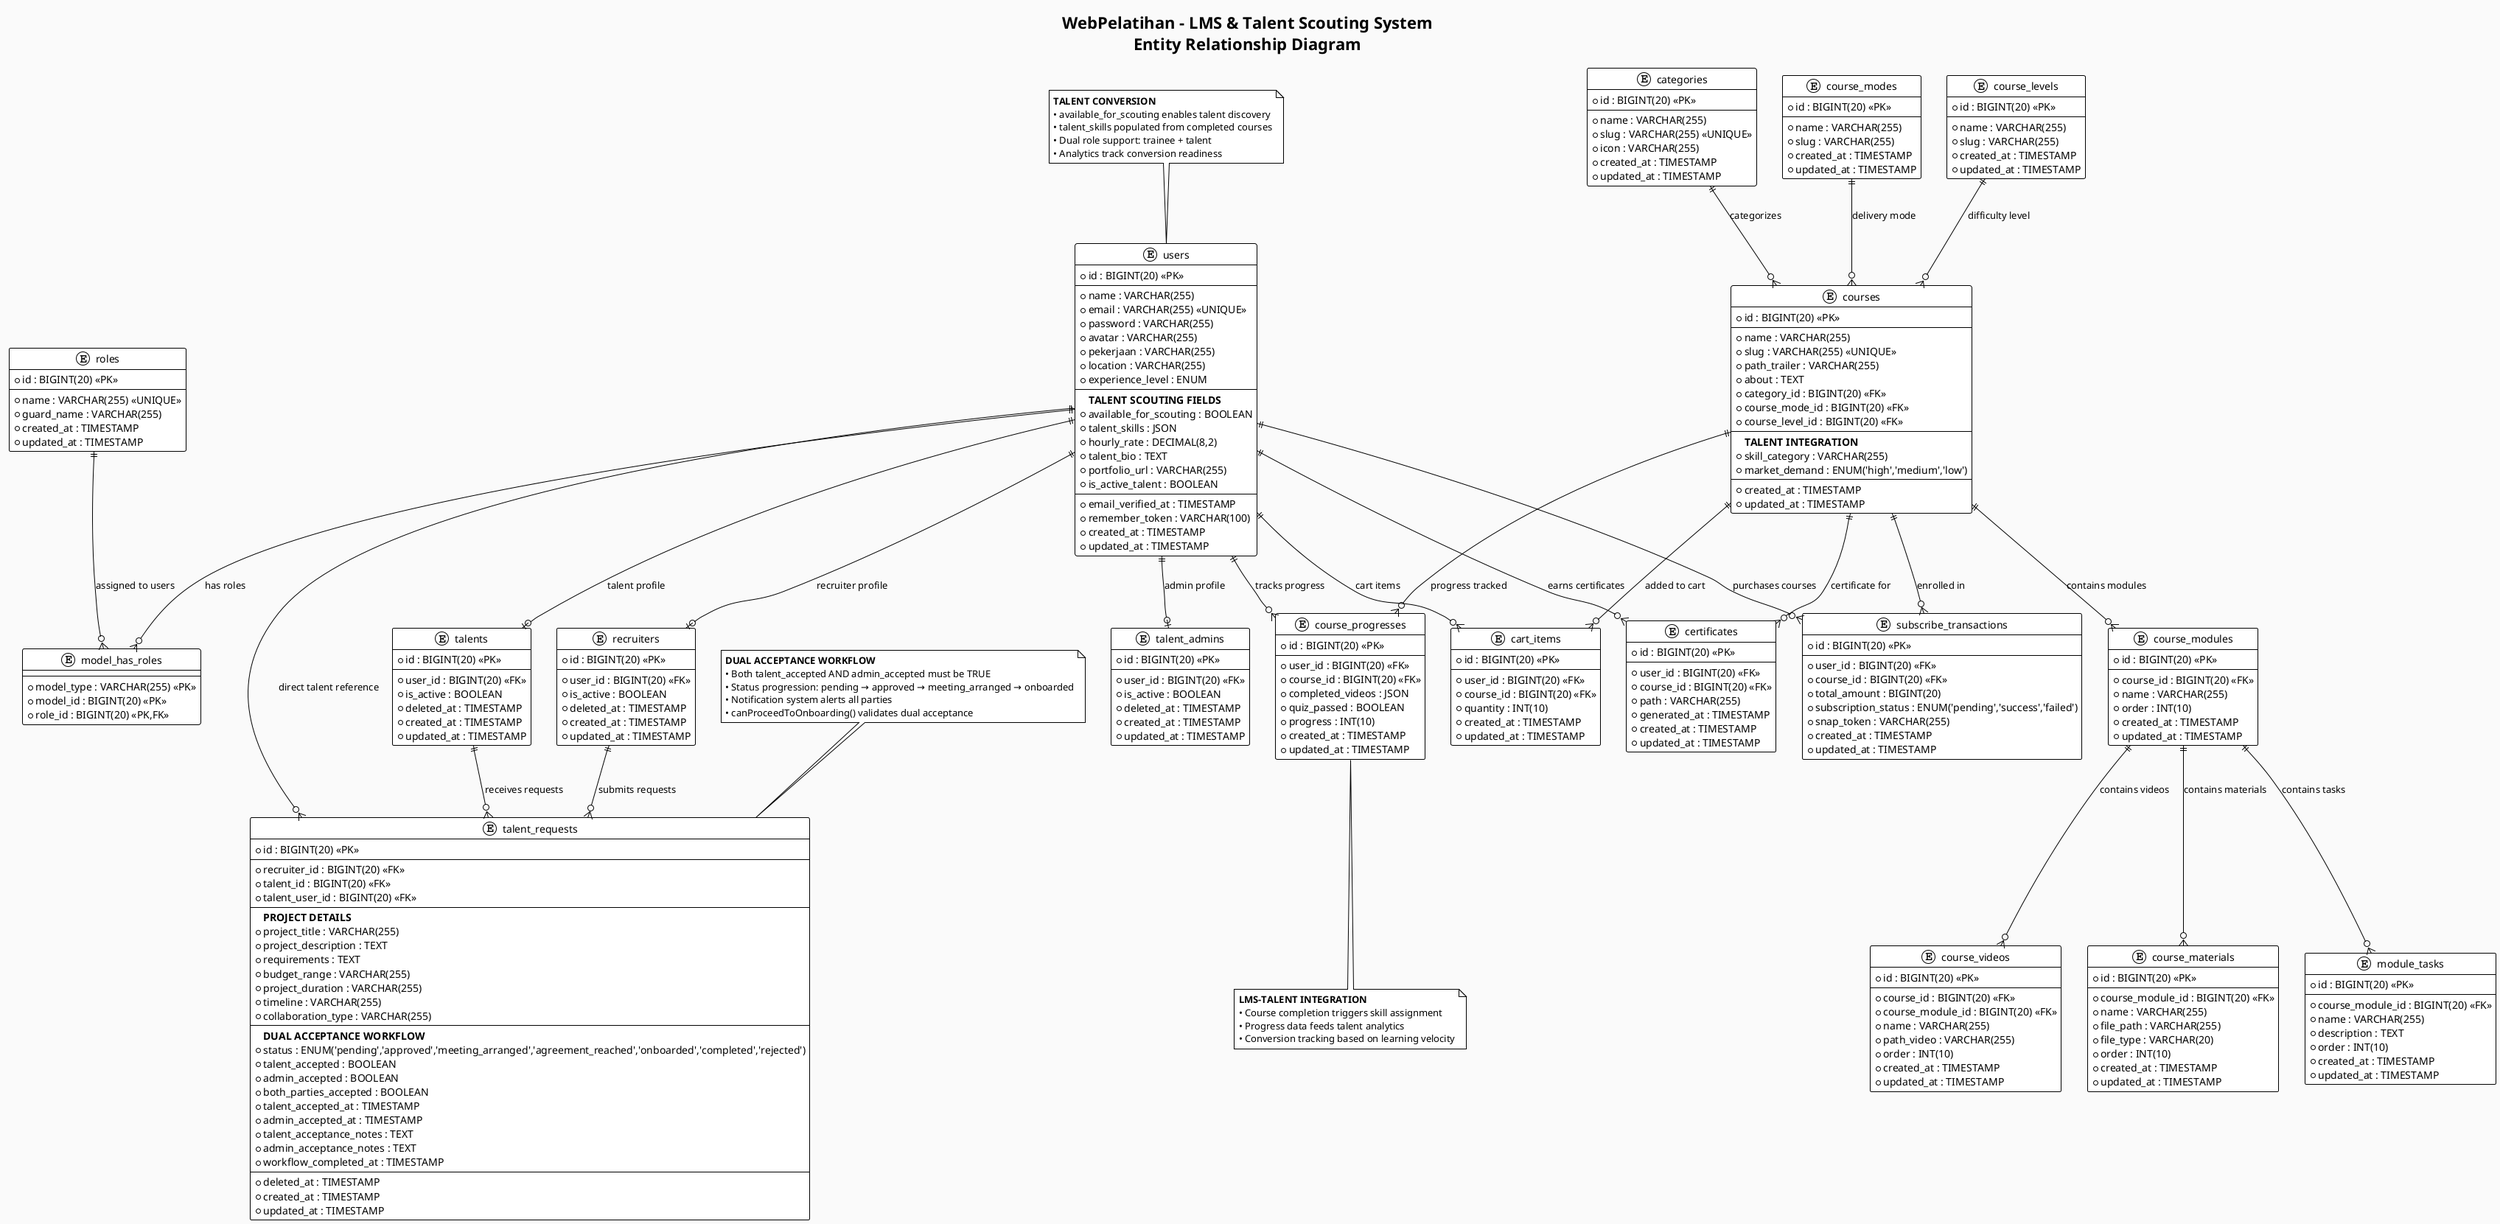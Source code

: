 @startuml WebPelatihan_ER_Diagram
!theme plain
skinparam backgroundColor #FAFAFA
skinparam entity {
    BackgroundColor #E8F4FD
    BorderColor #2563EB
    FontColor #1E40AF
}
skinparam relationship {
    BackgroundColor #FEF3C7
    BorderColor #D97706
    FontColor #92400E
}

title WebPelatihan - LMS & Talent Scouting System\nEntity Relationship Diagram

' ===============================================
' CORE USER MANAGEMENT
' ===============================================

entity "users" {
    * id : BIGINT(20) <<PK>>
    --
    * name : VARCHAR(255)
    * email : VARCHAR(255) <<UNIQUE>>
    * password : VARCHAR(255)
    * avatar : VARCHAR(255)
    * pekerjaan : VARCHAR(255)
    * location : VARCHAR(255)
    * experience_level : ENUM
    --
    **TALENT SCOUTING FIELDS**
    * available_for_scouting : BOOLEAN
    * talent_skills : JSON
    * hourly_rate : DECIMAL(8,2)
    * talent_bio : TEXT
    * portfolio_url : VARCHAR(255)
    * is_active_talent : BOOLEAN
    --
    * email_verified_at : TIMESTAMP
    * remember_token : VARCHAR(100)
    * created_at : TIMESTAMP
    * updated_at : TIMESTAMP
}

entity "roles" {
    * id : BIGINT(20) <<PK>>
    --
    * name : VARCHAR(255) <<UNIQUE>>
    * guard_name : VARCHAR(255)
    * created_at : TIMESTAMP
    * updated_at : TIMESTAMP
}

entity "model_has_roles" {
    * model_type : VARCHAR(255) <<PK>>
    * model_id : BIGINT(20) <<PK>>
    * role_id : BIGINT(20) <<PK,FK>>
}

' ===============================================
' TALENT SCOUTING ENTITIES
' ===============================================

entity "talents" {
    * id : BIGINT(20) <<PK>>
    --
    * user_id : BIGINT(20) <<FK>>
    * is_active : BOOLEAN
    * deleted_at : TIMESTAMP
    * created_at : TIMESTAMP
    * updated_at : TIMESTAMP
}

entity "talent_admins" {
    * id : BIGINT(20) <<PK>>
    --
    * user_id : BIGINT(20) <<FK>>
    * is_active : BOOLEAN
    * deleted_at : TIMESTAMP
    * created_at : TIMESTAMP
    * updated_at : TIMESTAMP
}

entity "recruiters" {
    * id : BIGINT(20) <<PK>>
    --
    * user_id : BIGINT(20) <<FK>>
    * is_active : BOOLEAN
    * deleted_at : TIMESTAMP
    * created_at : TIMESTAMP
    * updated_at : TIMESTAMP
}

entity "talent_requests" {
    * id : BIGINT(20) <<PK>>
    --
    * recruiter_id : BIGINT(20) <<FK>>
    * talent_id : BIGINT(20) <<FK>>
    * talent_user_id : BIGINT(20) <<FK>>
    --
    **PROJECT DETAILS**
    * project_title : VARCHAR(255)
    * project_description : TEXT
    * requirements : TEXT
    * budget_range : VARCHAR(255)
    * project_duration : VARCHAR(255)
    * timeline : VARCHAR(255)
    * collaboration_type : VARCHAR(255)
    --
    **DUAL ACCEPTANCE WORKFLOW**
    * status : ENUM('pending','approved','meeting_arranged','agreement_reached','onboarded','completed','rejected')
    * talent_accepted : BOOLEAN
    * admin_accepted : BOOLEAN
    * both_parties_accepted : BOOLEAN
    * talent_accepted_at : TIMESTAMP
    * admin_accepted_at : TIMESTAMP
    * talent_acceptance_notes : TEXT
    * admin_acceptance_notes : TEXT
    * workflow_completed_at : TIMESTAMP
    --
    * deleted_at : TIMESTAMP
    * created_at : TIMESTAMP
    * updated_at : TIMESTAMP
}

' ===============================================
' LMS COURSE MANAGEMENT
' ===============================================

entity "categories" {
    * id : BIGINT(20) <<PK>>
    --
    * name : VARCHAR(255)
    * slug : VARCHAR(255) <<UNIQUE>>
    * icon : VARCHAR(255)
    * created_at : TIMESTAMP
    * updated_at : TIMESTAMP
}

entity "course_modes" {
    * id : BIGINT(20) <<PK>>
    --
    * name : VARCHAR(255)
    * slug : VARCHAR(255)
    * created_at : TIMESTAMP
    * updated_at : TIMESTAMP
}

entity "course_levels" {
    * id : BIGINT(20) <<PK>>
    --
    * name : VARCHAR(255)
    * slug : VARCHAR(255)
    * created_at : TIMESTAMP
    * updated_at : TIMESTAMP
}

entity "courses" {
    * id : BIGINT(20) <<PK>>
    --
    * name : VARCHAR(255)
    * slug : VARCHAR(255) <<UNIQUE>>
    * path_trailer : VARCHAR(255)
    * about : TEXT
    * category_id : BIGINT(20) <<FK>>
    * course_mode_id : BIGINT(20) <<FK>>
    * course_level_id : BIGINT(20) <<FK>>
    --
    **TALENT INTEGRATION**
    * skill_category : VARCHAR(255)
    * market_demand : ENUM('high','medium','low')
    --
    * created_at : TIMESTAMP
    * updated_at : TIMESTAMP
}

entity "course_modules" {
    * id : BIGINT(20) <<PK>>
    --
    * course_id : BIGINT(20) <<FK>>
    * name : VARCHAR(255)
    * order : INT(10)
    * created_at : TIMESTAMP
    * updated_at : TIMESTAMP
}

entity "course_videos" {
    * id : BIGINT(20) <<PK>>
    --
    * course_id : BIGINT(20) <<FK>>
    * course_module_id : BIGINT(20) <<FK>>
    * name : VARCHAR(255)
    * path_video : VARCHAR(255)
    * order : INT(10)
    * created_at : TIMESTAMP
    * updated_at : TIMESTAMP
}

entity "course_materials" {
    * id : BIGINT(20) <<PK>>
    --
    * course_module_id : BIGINT(20) <<FK>>
    * name : VARCHAR(255)
    * file_path : VARCHAR(255)
    * file_type : VARCHAR(20)
    * order : INT(10)
    * created_at : TIMESTAMP
    * updated_at : TIMESTAMP
}

entity "module_tasks" {
    * id : BIGINT(20) <<PK>>
    --
    * course_module_id : BIGINT(20) <<FK>>
    * name : VARCHAR(255)
    * description : TEXT
    * order : INT(10)
    * created_at : TIMESTAMP
    * updated_at : TIMESTAMP
}

' ===============================================
' STUDENT PROGRESS & ANALYTICS
' ===============================================

entity "course_progresses" {
    * id : BIGINT(20) <<PK>>
    --
    * user_id : BIGINT(20) <<FK>>
    * course_id : BIGINT(20) <<FK>>
    * completed_videos : JSON
    * quiz_passed : BOOLEAN
    * progress : INT(10)
    * created_at : TIMESTAMP
    * updated_at : TIMESTAMP
}

entity "certificates" {
    * id : BIGINT(20) <<PK>>
    --
    * user_id : BIGINT(20) <<FK>>
    * course_id : BIGINT(20) <<FK>>
    * path : VARCHAR(255)
    * generated_at : TIMESTAMP
    * created_at : TIMESTAMP
    * updated_at : TIMESTAMP
}

entity "subscribe_transactions" {
    * id : BIGINT(20) <<PK>>
    --
    * user_id : BIGINT(20) <<FK>>
    * course_id : BIGINT(20) <<FK>>
    * total_amount : BIGINT(20)
    * subscription_status : ENUM('pending','success','failed')
    * snap_token : VARCHAR(255)
    * created_at : TIMESTAMP
    * updated_at : TIMESTAMP
}

entity "cart_items" {
    * id : BIGINT(20) <<PK>>
    --
    * user_id : BIGINT(20) <<FK>>
    * course_id : BIGINT(20) <<FK>>
    * quantity : INT(10)
    * created_at : TIMESTAMP
    * updated_at : TIMESTAMP
}

' ===============================================
' RELATIONSHIPS
' ===============================================

' User Role Management
users ||--o{ model_has_roles : "has roles"
roles ||--o{ model_has_roles : "assigned to users"

' Talent Scouting Relationships
users ||--o| talents : "talent profile"
users ||--o| talent_admins : "admin profile"
users ||--o| recruiters : "recruiter profile"

' Talent Request Workflow (DUAL ACCEPTANCE)
recruiters ||--o{ talent_requests : "submits requests"
talents ||--o{ talent_requests : "receives requests"
users ||--o{ talent_requests : "direct talent reference"

' Course Structure
categories ||--o{ courses : "categorizes"
course_modes ||--o{ courses : "delivery mode"
course_levels ||--o{ courses : "difficulty level"
courses ||--o{ course_modules : "contains modules"
course_modules ||--o{ course_videos : "contains videos"
course_modules ||--o{ course_materials : "contains materials"
course_modules ||--o{ module_tasks : "contains tasks"

' Student Progress & LMS-Talent Integration
users ||--o{ course_progresses : "tracks progress"
courses ||--o{ course_progresses : "progress tracked"
users ||--o{ certificates : "earns certificates"
courses ||--o{ certificates : "certificate for"
users ||--o{ subscribe_transactions : "purchases courses"
courses ||--o{ subscribe_transactions : "enrolled in"
users ||--o{ cart_items : "cart items"
courses ||--o{ cart_items : "added to cart"

note top of talent_requests : **DUAL ACCEPTANCE WORKFLOW**\n• Both talent_accepted AND admin_accepted must be TRUE\n• Status progression: pending → approved → meeting_arranged → onboarded\n• Notification system alerts all parties\n• canProceedToOnboarding() validates dual acceptance

note top of users : **TALENT CONVERSION**\n• available_for_scouting enables talent discovery\n• talent_skills populated from completed courses\n• Dual role support: trainee + talent\n• Analytics track conversion readiness

note bottom of course_progresses : **LMS-TALENT INTEGRATION**\n• Course completion triggers skill assignment\n• Progress data feeds talent analytics\n• Conversion tracking based on learning velocity

@enduml
